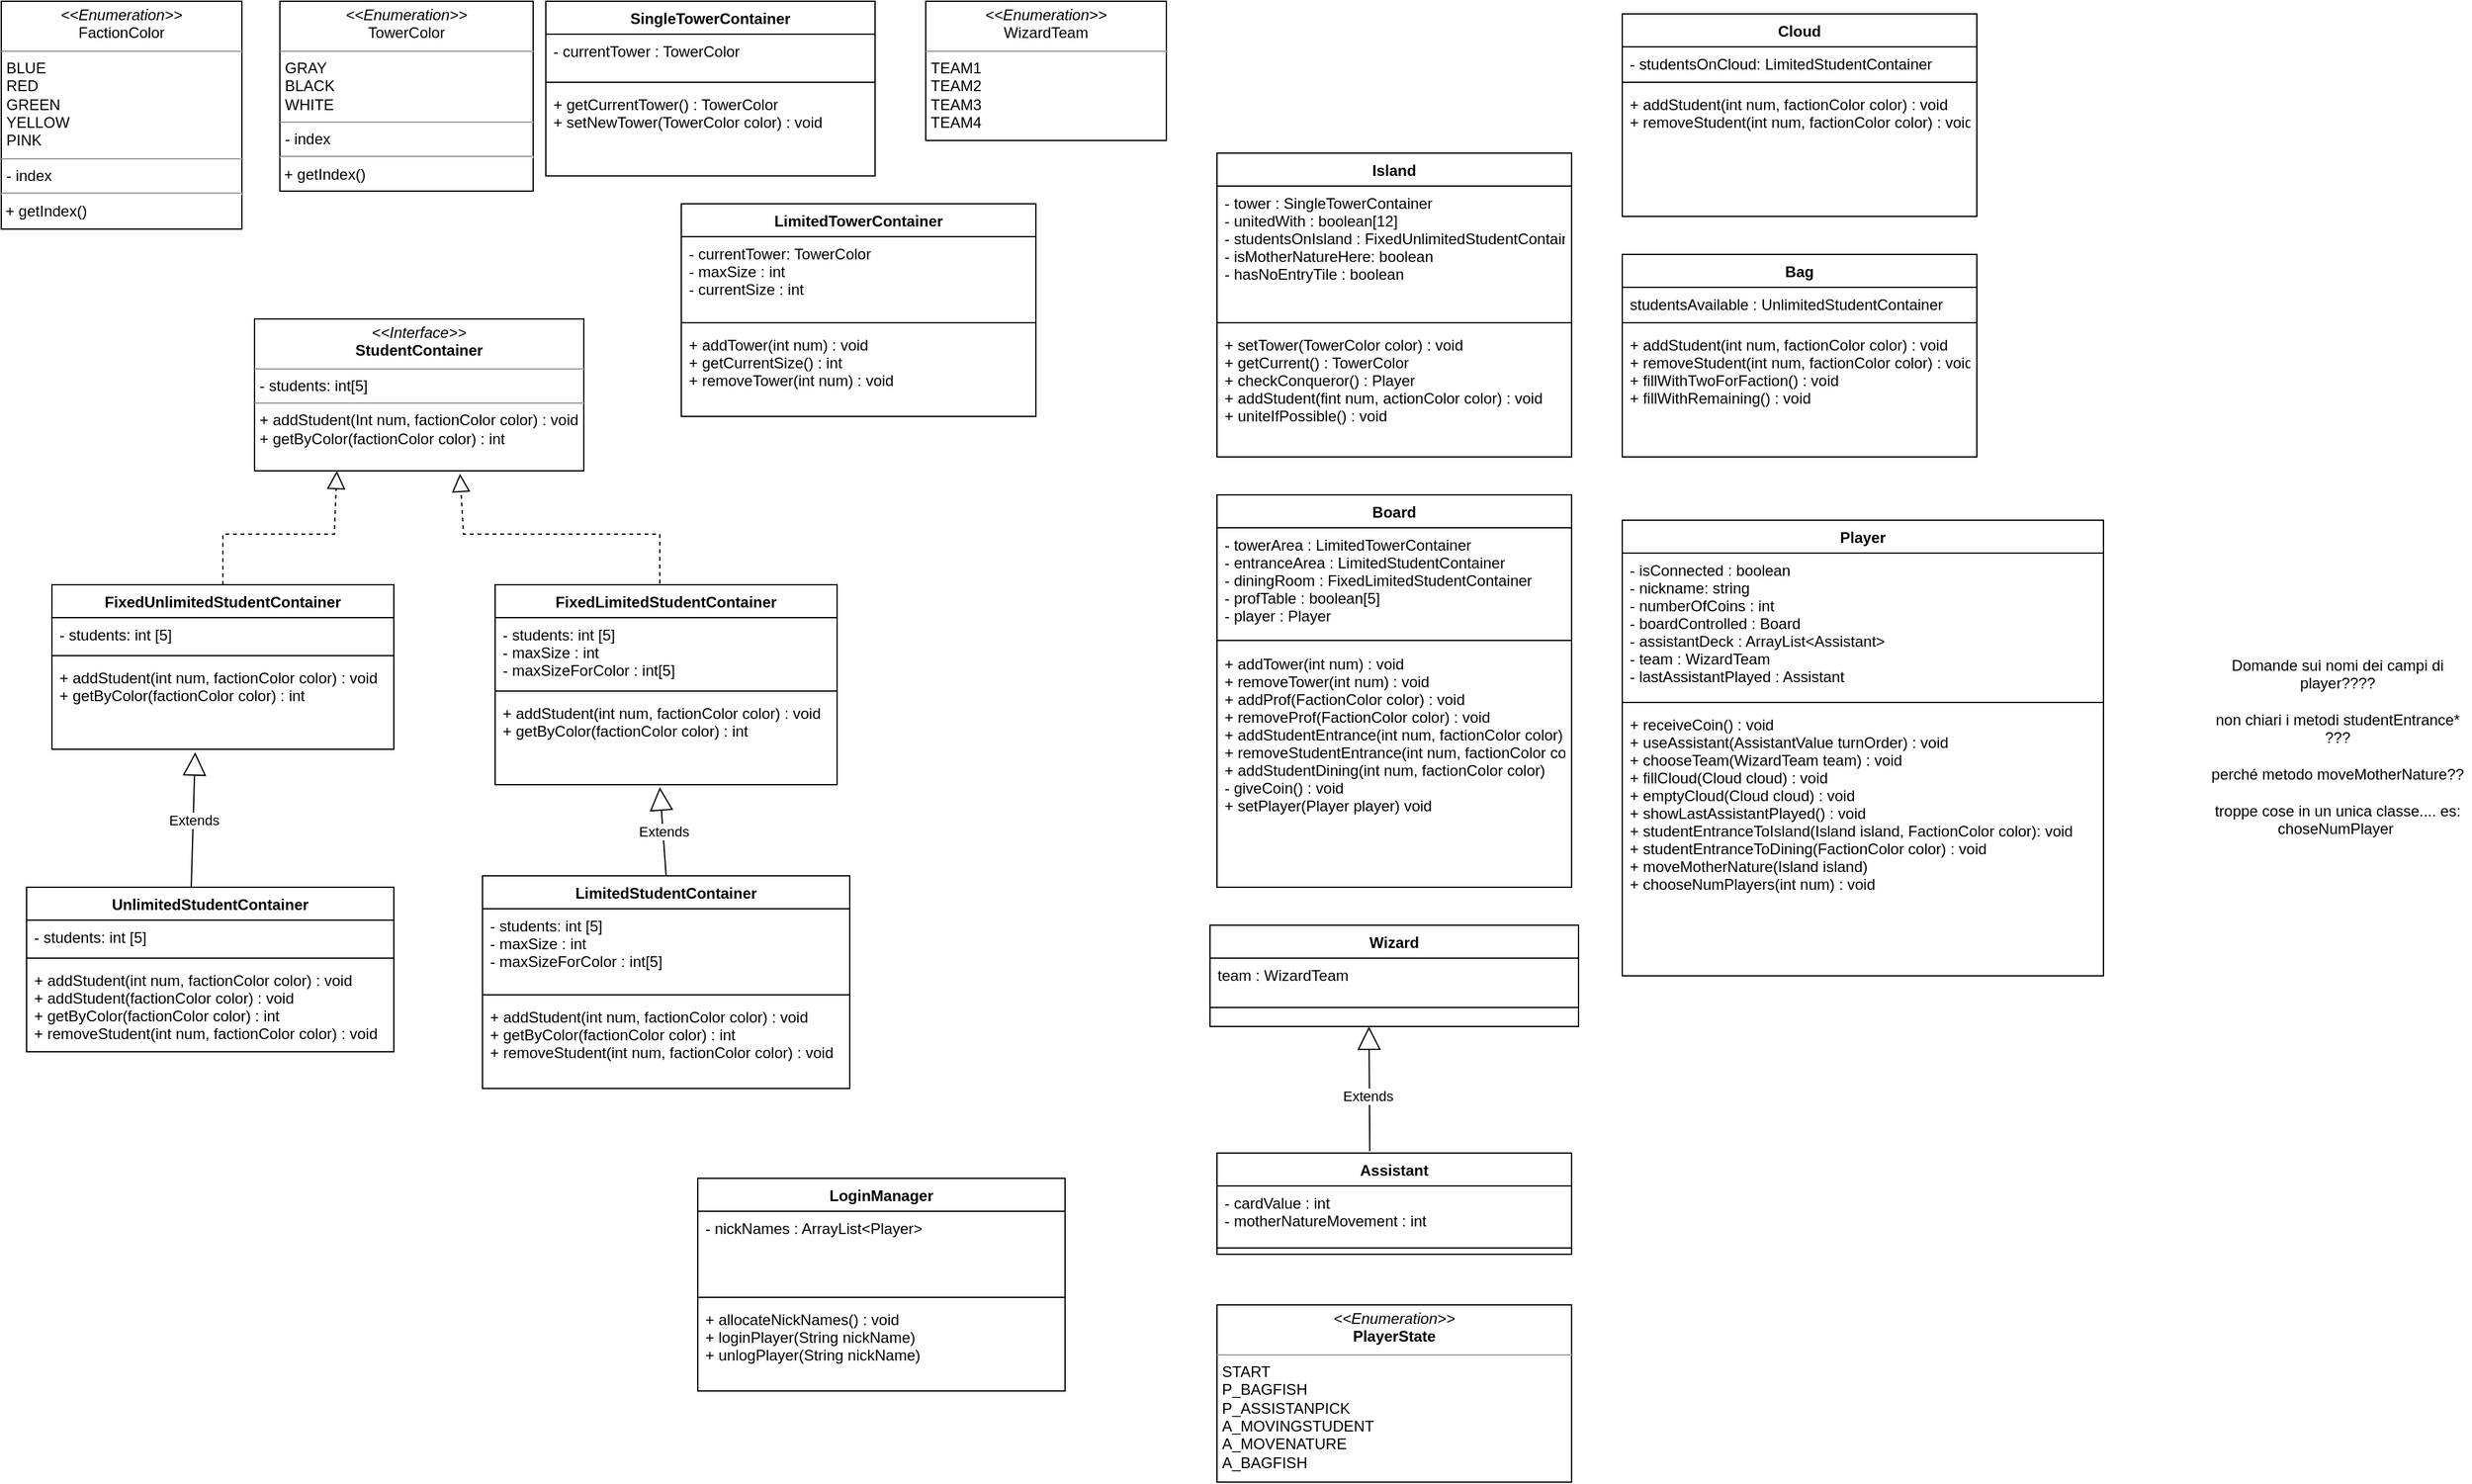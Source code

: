 <mxfile version="16.6.8" type="device"><diagram id="C5RBs43oDa-KdzZeNtuy" name="Page-1"><mxGraphModel dx="1022" dy="579" grid="1" gridSize="10" guides="1" tooltips="1" connect="1" arrows="1" fold="1" page="1" pageScale="1" pageWidth="3300" pageHeight="4681" math="0" shadow="0"><root><mxCell id="WIyWlLk6GJQsqaUBKTNV-0"/><mxCell id="WIyWlLk6GJQsqaUBKTNV-1" parent="WIyWlLk6GJQsqaUBKTNV-0"/><mxCell id="JHTZS6_N_yIrXgBFrGgW-5" value="&lt;p style=&quot;margin: 0px ; margin-top: 4px ; text-align: center&quot;&gt;&lt;i&gt;&amp;lt;&amp;lt;Enumeration&amp;gt;&amp;gt;&lt;/i&gt;&lt;br&gt;FactionColor&lt;/p&gt;&lt;hr size=&quot;1&quot;&gt;&lt;p style=&quot;margin: 0px ; margin-left: 4px&quot;&gt;BLUE&lt;/p&gt;&lt;p style=&quot;margin: 0px ; margin-left: 4px&quot;&gt;RED&lt;/p&gt;&lt;p style=&quot;margin: 0px ; margin-left: 4px&quot;&gt;GREEN&lt;/p&gt;&lt;p style=&quot;margin: 0px ; margin-left: 4px&quot;&gt;YELLOW&lt;/p&gt;&lt;p style=&quot;margin: 0px ; margin-left: 4px&quot;&gt;PINK&lt;/p&gt;&lt;hr size=&quot;1&quot;&gt;&lt;p style=&quot;margin: 0px ; margin-left: 4px&quot;&gt;- index&lt;/p&gt;&lt;hr&gt;&amp;nbsp;+ getIndex()" style="verticalAlign=top;align=left;overflow=fill;fontSize=12;fontFamily=Helvetica;html=1;container=0;" parent="WIyWlLk6GJQsqaUBKTNV-1" vertex="1"><mxGeometry x="10" y="10" width="190" height="180" as="geometry"/></mxCell><mxCell id="JHTZS6_N_yIrXgBFrGgW-10" value="&lt;p style=&quot;margin: 0px ; margin-top: 4px ; text-align: center&quot;&gt;&lt;i&gt;&amp;lt;&amp;lt;Enumeration&amp;gt;&amp;gt;&lt;/i&gt;&lt;br&gt;TowerColor&lt;/p&gt;&lt;hr size=&quot;1&quot;&gt;&lt;p style=&quot;margin: 0px ; margin-left: 4px&quot;&gt;GRAY&lt;/p&gt;&lt;p style=&quot;margin: 0px ; margin-left: 4px&quot;&gt;BLACK&lt;/p&gt;&lt;p style=&quot;margin: 0px ; margin-left: 4px&quot;&gt;WHITE&lt;/p&gt;&lt;hr size=&quot;1&quot;&gt;&lt;p style=&quot;margin: 0px ; margin-left: 4px&quot;&gt;- index&lt;/p&gt;&lt;hr&gt;&amp;nbsp;+ getIndex()" style="verticalAlign=top;align=left;overflow=fill;fontSize=12;fontFamily=Helvetica;html=1;container=0;" parent="WIyWlLk6GJQsqaUBKTNV-1" vertex="1"><mxGeometry x="230" y="10" width="200" height="150" as="geometry"/></mxCell><mxCell id="JHTZS6_N_yIrXgBFrGgW-20" value="&lt;p style=&quot;margin: 0px ; margin-top: 4px ; text-align: center&quot;&gt;&lt;i&gt;&amp;lt;&amp;lt;Interface&amp;gt;&amp;gt;&lt;/i&gt;&lt;br&gt;&lt;b&gt;StudentContainer&lt;/b&gt;&lt;/p&gt;&lt;hr size=&quot;1&quot;&gt;&lt;p style=&quot;margin: 0px ; margin-left: 4px&quot;&gt;- students: int[5]&lt;br&gt;&lt;/p&gt;&lt;hr size=&quot;1&quot;&gt;&lt;p style=&quot;margin: 0px ; margin-left: 4px&quot;&gt;+ addStudent(Int num, factionColor color) : void&lt;/p&gt;&lt;p style=&quot;margin: 0px ; margin-left: 4px&quot;&gt;+ getByColor(factionColor color) : int&lt;/p&gt;" style="verticalAlign=top;align=left;overflow=fill;fontSize=12;fontFamily=Helvetica;html=1;" parent="WIyWlLk6GJQsqaUBKTNV-1" vertex="1"><mxGeometry x="210" y="261" width="260" height="120" as="geometry"/></mxCell><mxCell id="JHTZS6_N_yIrXgBFrGgW-21" value="FixedUnlimitedStudentContainer" style="swimlane;fontStyle=1;align=center;verticalAlign=top;childLayout=stackLayout;horizontal=1;startSize=26;horizontalStack=0;resizeParent=1;resizeParentMax=0;resizeLast=0;collapsible=1;marginBottom=0;" parent="WIyWlLk6GJQsqaUBKTNV-1" vertex="1"><mxGeometry x="50" y="471" width="270" height="130" as="geometry"/></mxCell><mxCell id="JHTZS6_N_yIrXgBFrGgW-22" value="- students: int [5]" style="text;strokeColor=none;fillColor=none;align=left;verticalAlign=top;spacingLeft=4;spacingRight=4;overflow=hidden;rotatable=0;points=[[0,0.5],[1,0.5]];portConstraint=eastwest;" parent="JHTZS6_N_yIrXgBFrGgW-21" vertex="1"><mxGeometry y="26" width="270" height="26" as="geometry"/></mxCell><mxCell id="JHTZS6_N_yIrXgBFrGgW-23" value="" style="line;strokeWidth=1;fillColor=none;align=left;verticalAlign=middle;spacingTop=-1;spacingLeft=3;spacingRight=3;rotatable=0;labelPosition=right;points=[];portConstraint=eastwest;" parent="JHTZS6_N_yIrXgBFrGgW-21" vertex="1"><mxGeometry y="52" width="270" height="8" as="geometry"/></mxCell><mxCell id="JHTZS6_N_yIrXgBFrGgW-24" value="+ addStudent(int num, factionColor color) : void&#10;+ getByColor(factionColor color) : int" style="text;strokeColor=none;fillColor=none;align=left;verticalAlign=top;spacingLeft=4;spacingRight=4;overflow=hidden;rotatable=0;points=[[0,0.5],[1,0.5]];portConstraint=eastwest;" parent="JHTZS6_N_yIrXgBFrGgW-21" vertex="1"><mxGeometry y="60" width="270" height="70" as="geometry"/></mxCell><mxCell id="JHTZS6_N_yIrXgBFrGgW-28" value="" style="endArrow=block;dashed=1;endFill=0;endSize=12;html=1;rounded=0;exitX=0.5;exitY=0;exitDx=0;exitDy=0;entryX=0.25;entryY=1;entryDx=0;entryDy=0;" parent="WIyWlLk6GJQsqaUBKTNV-1" source="JHTZS6_N_yIrXgBFrGgW-21" target="JHTZS6_N_yIrXgBFrGgW-20" edge="1"><mxGeometry width="160" relative="1" as="geometry"><mxPoint x="90" y="411" as="sourcePoint"/><mxPoint x="250" y="411" as="targetPoint"/><Array as="points"><mxPoint x="185" y="431"/><mxPoint x="273" y="431"/></Array></mxGeometry></mxCell><mxCell id="JHTZS6_N_yIrXgBFrGgW-39" value="FixedLimitedStudentContainer" style="swimlane;fontStyle=1;align=center;verticalAlign=top;childLayout=stackLayout;horizontal=1;startSize=26;horizontalStack=0;resizeParent=1;resizeParentMax=0;resizeLast=0;collapsible=1;marginBottom=0;" parent="WIyWlLk6GJQsqaUBKTNV-1" vertex="1"><mxGeometry x="400" y="471" width="270" height="158" as="geometry"/></mxCell><mxCell id="JHTZS6_N_yIrXgBFrGgW-40" value="- students: int [5]&#10;- maxSize : int&#10;- maxSizeForColor : int[5]" style="text;strokeColor=none;fillColor=none;align=left;verticalAlign=top;spacingLeft=4;spacingRight=4;overflow=hidden;rotatable=0;points=[[0,0.5],[1,0.5]];portConstraint=eastwest;" parent="JHTZS6_N_yIrXgBFrGgW-39" vertex="1"><mxGeometry y="26" width="270" height="54" as="geometry"/></mxCell><mxCell id="JHTZS6_N_yIrXgBFrGgW-41" value="" style="line;strokeWidth=1;fillColor=none;align=left;verticalAlign=middle;spacingTop=-1;spacingLeft=3;spacingRight=3;rotatable=0;labelPosition=right;points=[];portConstraint=eastwest;" parent="JHTZS6_N_yIrXgBFrGgW-39" vertex="1"><mxGeometry y="80" width="270" height="8" as="geometry"/></mxCell><mxCell id="JHTZS6_N_yIrXgBFrGgW-42" value="+ addStudent(int num, factionColor color) : void&#10;+ getByColor(factionColor color) : int" style="text;strokeColor=none;fillColor=none;align=left;verticalAlign=top;spacingLeft=4;spacingRight=4;overflow=hidden;rotatable=0;points=[[0,0.5],[1,0.5]];portConstraint=eastwest;" parent="JHTZS6_N_yIrXgBFrGgW-39" vertex="1"><mxGeometry y="88" width="270" height="70" as="geometry"/></mxCell><mxCell id="JHTZS6_N_yIrXgBFrGgW-44" value="LimitedStudentContainer" style="swimlane;fontStyle=1;align=center;verticalAlign=top;childLayout=stackLayout;horizontal=1;startSize=26;horizontalStack=0;resizeParent=1;resizeParentMax=0;resizeLast=0;collapsible=1;marginBottom=0;" parent="WIyWlLk6GJQsqaUBKTNV-1" vertex="1"><mxGeometry x="390" y="701" width="290" height="168" as="geometry"/></mxCell><mxCell id="JHTZS6_N_yIrXgBFrGgW-45" value="- students: int [5]&#10;- maxSize : int&#10;- maxSizeForColor : int[5]" style="text;strokeColor=none;fillColor=none;align=left;verticalAlign=top;spacingLeft=4;spacingRight=4;overflow=hidden;rotatable=0;points=[[0,0.5],[1,0.5]];portConstraint=eastwest;" parent="JHTZS6_N_yIrXgBFrGgW-44" vertex="1"><mxGeometry y="26" width="290" height="64" as="geometry"/></mxCell><mxCell id="JHTZS6_N_yIrXgBFrGgW-46" value="" style="line;strokeWidth=1;fillColor=none;align=left;verticalAlign=middle;spacingTop=-1;spacingLeft=3;spacingRight=3;rotatable=0;labelPosition=right;points=[];portConstraint=eastwest;" parent="JHTZS6_N_yIrXgBFrGgW-44" vertex="1"><mxGeometry y="90" width="290" height="8" as="geometry"/></mxCell><mxCell id="JHTZS6_N_yIrXgBFrGgW-47" value="+ addStudent(int num, factionColor color) : void&#10;+ getByColor(factionColor color) : int&#10;+ removeStudent(int num, factionColor color) : void" style="text;strokeColor=none;fillColor=none;align=left;verticalAlign=top;spacingLeft=4;spacingRight=4;overflow=hidden;rotatable=0;points=[[0,0.5],[1,0.5]];portConstraint=eastwest;" parent="JHTZS6_N_yIrXgBFrGgW-44" vertex="1"><mxGeometry y="98" width="290" height="70" as="geometry"/></mxCell><mxCell id="JHTZS6_N_yIrXgBFrGgW-48" value="" style="endArrow=block;dashed=1;endFill=0;endSize=12;html=1;rounded=0;jumpSize=8;entryX=0.624;entryY=1.019;entryDx=0;entryDy=0;entryPerimeter=0;" parent="WIyWlLk6GJQsqaUBKTNV-1" target="JHTZS6_N_yIrXgBFrGgW-20" edge="1"><mxGeometry width="160" relative="1" as="geometry"><mxPoint x="530" y="470" as="sourcePoint"/><mxPoint x="640" y="421" as="targetPoint"/><Array as="points"><mxPoint x="530" y="431"/><mxPoint x="375" y="431"/></Array></mxGeometry></mxCell><mxCell id="JHTZS6_N_yIrXgBFrGgW-50" value="Extends" style="endArrow=block;endSize=16;endFill=0;html=1;rounded=0;jumpSize=8;exitX=0.5;exitY=0;exitDx=0;exitDy=0;" parent="WIyWlLk6GJQsqaUBKTNV-1" source="JHTZS6_N_yIrXgBFrGgW-44" edge="1"><mxGeometry width="160" relative="1" as="geometry"><mxPoint x="520" y="661" as="sourcePoint"/><mxPoint x="530" y="631" as="targetPoint"/></mxGeometry></mxCell><mxCell id="JHTZS6_N_yIrXgBFrGgW-74" value="LimitedTowerContainer" style="swimlane;fontStyle=1;align=center;verticalAlign=top;childLayout=stackLayout;horizontal=1;startSize=26;horizontalStack=0;resizeParent=1;resizeParentMax=0;resizeLast=0;collapsible=1;marginBottom=0;" parent="WIyWlLk6GJQsqaUBKTNV-1" vertex="1"><mxGeometry x="547" y="170" width="280" height="168" as="geometry"/></mxCell><mxCell id="JHTZS6_N_yIrXgBFrGgW-75" value="- currentTower: TowerColor&#10;- maxSize : int&#10;- currentSize : int" style="text;strokeColor=none;fillColor=none;align=left;verticalAlign=top;spacingLeft=4;spacingRight=4;overflow=hidden;rotatable=0;points=[[0,0.5],[1,0.5]];portConstraint=eastwest;" parent="JHTZS6_N_yIrXgBFrGgW-74" vertex="1"><mxGeometry y="26" width="280" height="64" as="geometry"/></mxCell><mxCell id="JHTZS6_N_yIrXgBFrGgW-76" value="" style="line;strokeWidth=1;fillColor=none;align=left;verticalAlign=middle;spacingTop=-1;spacingLeft=3;spacingRight=3;rotatable=0;labelPosition=right;points=[];portConstraint=eastwest;" parent="JHTZS6_N_yIrXgBFrGgW-74" vertex="1"><mxGeometry y="90" width="280" height="8" as="geometry"/></mxCell><mxCell id="JHTZS6_N_yIrXgBFrGgW-77" value="+ addTower(int num) : void&#10;+ getCurrentSize() : int&#10;+ removeTower(int num) : void" style="text;strokeColor=none;fillColor=none;align=left;verticalAlign=top;spacingLeft=4;spacingRight=4;overflow=hidden;rotatable=0;points=[[0,0.5],[1,0.5]];portConstraint=eastwest;" parent="JHTZS6_N_yIrXgBFrGgW-74" vertex="1"><mxGeometry y="98" width="280" height="70" as="geometry"/></mxCell><mxCell id="JHTZS6_N_yIrXgBFrGgW-79" value="SingleTowerContainer" style="swimlane;fontStyle=1;align=center;verticalAlign=top;childLayout=stackLayout;horizontal=1;startSize=26;horizontalStack=0;resizeParent=1;resizeParentMax=0;resizeLast=0;collapsible=1;marginBottom=0;" parent="WIyWlLk6GJQsqaUBKTNV-1" vertex="1"><mxGeometry x="440" y="10" width="260" height="138" as="geometry"><mxRectangle x="880" y="480" width="160" height="26" as="alternateBounds"/></mxGeometry></mxCell><mxCell id="JHTZS6_N_yIrXgBFrGgW-80" value="- currentTower : TowerColor" style="text;strokeColor=none;fillColor=none;align=left;verticalAlign=top;spacingLeft=4;spacingRight=4;overflow=hidden;rotatable=0;points=[[0,0.5],[1,0.5]];portConstraint=eastwest;" parent="JHTZS6_N_yIrXgBFrGgW-79" vertex="1"><mxGeometry y="26" width="260" height="34" as="geometry"/></mxCell><mxCell id="JHTZS6_N_yIrXgBFrGgW-81" value="" style="line;strokeWidth=1;fillColor=none;align=left;verticalAlign=middle;spacingTop=-1;spacingLeft=3;spacingRight=3;rotatable=0;labelPosition=right;points=[];portConstraint=eastwest;" parent="JHTZS6_N_yIrXgBFrGgW-79" vertex="1"><mxGeometry y="60" width="260" height="8" as="geometry"/></mxCell><mxCell id="JHTZS6_N_yIrXgBFrGgW-82" value="+ getCurrentTower() : TowerColor&#10;+ setNewTower(TowerColor color) : void" style="text;strokeColor=none;fillColor=none;align=left;verticalAlign=top;spacingLeft=4;spacingRight=4;overflow=hidden;rotatable=0;points=[[0,0.5],[1,0.5]];portConstraint=eastwest;" parent="JHTZS6_N_yIrXgBFrGgW-79" vertex="1"><mxGeometry y="68" width="260" height="70" as="geometry"/></mxCell><mxCell id="LOnpcXlaZd77RU1USnOD-0" value="Island" style="swimlane;fontStyle=1;align=center;verticalAlign=top;childLayout=stackLayout;horizontal=1;startSize=26;horizontalStack=0;resizeParent=1;resizeParentMax=0;resizeLast=0;collapsible=1;marginBottom=0;" parent="WIyWlLk6GJQsqaUBKTNV-1" vertex="1"><mxGeometry x="970" y="130" width="280" height="240" as="geometry"/></mxCell><mxCell id="LOnpcXlaZd77RU1USnOD-1" value="- tower : SingleTowerContainer&#10;- unitedWith : boolean[12]&#10;- studentsOnIsland : FixedUnlimitedStudentContainer&#10;- isMotherNatureHere: boolean&#10;- hasNoEntryTile : boolean&#10;" style="text;strokeColor=none;fillColor=none;align=left;verticalAlign=top;spacingLeft=4;spacingRight=4;overflow=hidden;rotatable=0;points=[[0,0.5],[1,0.5]];portConstraint=eastwest;" parent="LOnpcXlaZd77RU1USnOD-0" vertex="1"><mxGeometry y="26" width="280" height="104" as="geometry"/></mxCell><mxCell id="LOnpcXlaZd77RU1USnOD-2" value="" style="line;strokeWidth=1;fillColor=none;align=left;verticalAlign=middle;spacingTop=-1;spacingLeft=3;spacingRight=3;rotatable=0;labelPosition=right;points=[];portConstraint=eastwest;" parent="LOnpcXlaZd77RU1USnOD-0" vertex="1"><mxGeometry y="130" width="280" height="8" as="geometry"/></mxCell><mxCell id="LOnpcXlaZd77RU1USnOD-3" value="+ setTower(TowerColor color) : void&#10;+ getCurrent() : TowerColor&#10;+ checkConqueror() : Player&#10;+ addStudent(fint num, actionColor color) : void&#10;+ uniteIfPossible() : void" style="text;strokeColor=none;fillColor=none;align=left;verticalAlign=top;spacingLeft=4;spacingRight=4;overflow=hidden;rotatable=0;points=[[0,0.5],[1,0.5]];portConstraint=eastwest;" parent="LOnpcXlaZd77RU1USnOD-0" vertex="1"><mxGeometry y="138" width="280" height="102" as="geometry"/></mxCell><mxCell id="LOnpcXlaZd77RU1USnOD-8" value="Cloud" style="swimlane;fontStyle=1;align=center;verticalAlign=top;childLayout=stackLayout;horizontal=1;startSize=26;horizontalStack=0;resizeParent=1;resizeParentMax=0;resizeLast=0;collapsible=1;marginBottom=0;" parent="WIyWlLk6GJQsqaUBKTNV-1" vertex="1"><mxGeometry x="1290" y="20" width="280" height="160" as="geometry"/></mxCell><mxCell id="LOnpcXlaZd77RU1USnOD-9" value="- studentsOnCloud: LimitedStudentContainer" style="text;strokeColor=none;fillColor=none;align=left;verticalAlign=top;spacingLeft=4;spacingRight=4;overflow=hidden;rotatable=0;points=[[0,0.5],[1,0.5]];portConstraint=eastwest;" parent="LOnpcXlaZd77RU1USnOD-8" vertex="1"><mxGeometry y="26" width="280" height="24" as="geometry"/></mxCell><mxCell id="LOnpcXlaZd77RU1USnOD-10" value="" style="line;strokeWidth=1;fillColor=none;align=left;verticalAlign=middle;spacingTop=-1;spacingLeft=3;spacingRight=3;rotatable=0;labelPosition=right;points=[];portConstraint=eastwest;" parent="LOnpcXlaZd77RU1USnOD-8" vertex="1"><mxGeometry y="50" width="280" height="8" as="geometry"/></mxCell><mxCell id="LOnpcXlaZd77RU1USnOD-11" value="+ addStudent(int num, factionColor color) : void&#10;+ removeStudent(int num, factionColor color) : void" style="text;strokeColor=none;fillColor=none;align=left;verticalAlign=top;spacingLeft=4;spacingRight=4;overflow=hidden;rotatable=0;points=[[0,0.5],[1,0.5]];portConstraint=eastwest;" parent="LOnpcXlaZd77RU1USnOD-8" vertex="1"><mxGeometry y="58" width="280" height="102" as="geometry"/></mxCell><mxCell id="Xi5C9RziaRRWX6cZeXyl-0" value="Board" style="swimlane;fontStyle=1;align=center;verticalAlign=top;childLayout=stackLayout;horizontal=1;startSize=26;horizontalStack=0;resizeParent=1;resizeParentMax=0;resizeLast=0;collapsible=1;marginBottom=0;" parent="WIyWlLk6GJQsqaUBKTNV-1" vertex="1"><mxGeometry x="970" y="400" width="280" height="310" as="geometry"/></mxCell><mxCell id="Xi5C9RziaRRWX6cZeXyl-1" value="- towerArea : LimitedTowerContainer&#10;- entranceArea : LimitedStudentContainer&#10;- diningRoom : FixedLimitedStudentContainer&#10;- profTable : boolean[5]&#10;- player : Player&#10;" style="text;strokeColor=none;fillColor=none;align=left;verticalAlign=top;spacingLeft=4;spacingRight=4;overflow=hidden;rotatable=0;points=[[0,0.5],[1,0.5]];portConstraint=eastwest;" parent="Xi5C9RziaRRWX6cZeXyl-0" vertex="1"><mxGeometry y="26" width="280" height="84" as="geometry"/></mxCell><mxCell id="Xi5C9RziaRRWX6cZeXyl-2" value="" style="line;strokeWidth=1;fillColor=none;align=left;verticalAlign=middle;spacingTop=-1;spacingLeft=3;spacingRight=3;rotatable=0;labelPosition=right;points=[];portConstraint=eastwest;" parent="Xi5C9RziaRRWX6cZeXyl-0" vertex="1"><mxGeometry y="110" width="280" height="10" as="geometry"/></mxCell><mxCell id="Xi5C9RziaRRWX6cZeXyl-3" value="+ addTower(int num) : void&#10;+ removeTower(int num) : void&#10;+ addProf(FactionColor color) : void&#10;+ removeProf(FactionColor color) : void&#10;+ addStudentEntrance(int num, factionColor color)&#10;+ removeStudentEntrance(int num, factionColor color)&#10;+ addStudentDining(int num, factionColor color)&#10;- giveCoin() : void&#10;+ setPlayer(Player player) void&#10;&#10;&#10;" style="text;strokeColor=none;fillColor=none;align=left;verticalAlign=top;spacingLeft=4;spacingRight=4;overflow=hidden;rotatable=0;points=[[0,0.5],[1,0.5]];portConstraint=eastwest;" parent="Xi5C9RziaRRWX6cZeXyl-0" vertex="1"><mxGeometry y="120" width="280" height="190" as="geometry"/></mxCell><mxCell id="Xi5C9RziaRRWX6cZeXyl-4" value="Bag" style="swimlane;fontStyle=1;align=center;verticalAlign=top;childLayout=stackLayout;horizontal=1;startSize=26;horizontalStack=0;resizeParent=1;resizeParentMax=0;resizeLast=0;collapsible=1;marginBottom=0;" parent="WIyWlLk6GJQsqaUBKTNV-1" vertex="1"><mxGeometry x="1290" y="210" width="280" height="160" as="geometry"/></mxCell><mxCell id="Xi5C9RziaRRWX6cZeXyl-5" value="studentsAvailable : UnlimitedStudentContainer" style="text;strokeColor=none;fillColor=none;align=left;verticalAlign=top;spacingLeft=4;spacingRight=4;overflow=hidden;rotatable=0;points=[[0,0.5],[1,0.5]];portConstraint=eastwest;" parent="Xi5C9RziaRRWX6cZeXyl-4" vertex="1"><mxGeometry y="26" width="280" height="24" as="geometry"/></mxCell><mxCell id="Xi5C9RziaRRWX6cZeXyl-6" value="" style="line;strokeWidth=1;fillColor=none;align=left;verticalAlign=middle;spacingTop=-1;spacingLeft=3;spacingRight=3;rotatable=0;labelPosition=right;points=[];portConstraint=eastwest;" parent="Xi5C9RziaRRWX6cZeXyl-4" vertex="1"><mxGeometry y="50" width="280" height="8" as="geometry"/></mxCell><mxCell id="Xi5C9RziaRRWX6cZeXyl-7" value="+ addStudent(int num, factionColor color) : void&#10;+ removeStudent(int num, factionColor color) : void&#10;+ fillWithTwoForFaction() : void&#10;+ fillWithRemaining() : void" style="text;strokeColor=none;fillColor=none;align=left;verticalAlign=top;spacingLeft=4;spacingRight=4;overflow=hidden;rotatable=0;points=[[0,0.5],[1,0.5]];portConstraint=eastwest;" parent="Xi5C9RziaRRWX6cZeXyl-4" vertex="1"><mxGeometry y="58" width="280" height="102" as="geometry"/></mxCell><mxCell id="aOxIDlDlcEb3UoXfSoqI-0" value="UnlimitedStudentContainer" style="swimlane;fontStyle=1;align=center;verticalAlign=top;childLayout=stackLayout;horizontal=1;startSize=26;horizontalStack=0;resizeParent=1;resizeParentMax=0;resizeLast=0;collapsible=1;marginBottom=0;" parent="WIyWlLk6GJQsqaUBKTNV-1" vertex="1"><mxGeometry x="30" y="710" width="290" height="130" as="geometry"/></mxCell><mxCell id="aOxIDlDlcEb3UoXfSoqI-1" value="- students: int [5]" style="text;strokeColor=none;fillColor=none;align=left;verticalAlign=top;spacingLeft=4;spacingRight=4;overflow=hidden;rotatable=0;points=[[0,0.5],[1,0.5]];portConstraint=eastwest;" parent="aOxIDlDlcEb3UoXfSoqI-0" vertex="1"><mxGeometry y="26" width="290" height="26" as="geometry"/></mxCell><mxCell id="aOxIDlDlcEb3UoXfSoqI-2" value="" style="line;strokeWidth=1;fillColor=none;align=left;verticalAlign=middle;spacingTop=-1;spacingLeft=3;spacingRight=3;rotatable=0;labelPosition=right;points=[];portConstraint=eastwest;" parent="aOxIDlDlcEb3UoXfSoqI-0" vertex="1"><mxGeometry y="52" width="290" height="8" as="geometry"/></mxCell><mxCell id="aOxIDlDlcEb3UoXfSoqI-3" value="+ addStudent(int num, factionColor color) : void&#10;+ addStudent(factionColor color) : void&#10;+ getByColor(factionColor color) : int&#10;+ removeStudent(int num, factionColor color) : void" style="text;strokeColor=none;fillColor=none;align=left;verticalAlign=top;spacingLeft=4;spacingRight=4;overflow=hidden;rotatable=0;points=[[0,0.5],[1,0.5]];portConstraint=eastwest;" parent="aOxIDlDlcEb3UoXfSoqI-0" vertex="1"><mxGeometry y="60" width="290" height="70" as="geometry"/></mxCell><mxCell id="aOxIDlDlcEb3UoXfSoqI-4" value="Extends" style="endArrow=block;endSize=16;endFill=0;html=1;rounded=0;jumpSize=8;exitX=0.5;exitY=0;exitDx=0;exitDy=0;entryX=0.419;entryY=1.033;entryDx=0;entryDy=0;entryPerimeter=0;" parent="WIyWlLk6GJQsqaUBKTNV-1" target="JHTZS6_N_yIrXgBFrGgW-24" edge="1"><mxGeometry width="160" relative="1" as="geometry"><mxPoint x="160" y="710" as="sourcePoint"/><mxPoint x="160" y="610" as="targetPoint"/></mxGeometry></mxCell><mxCell id="NRBb3i9HUirsbgSVokwG-12" style="edgeStyle=orthogonalEdgeStyle;rounded=0;orthogonalLoop=1;jettySize=auto;html=1;exitX=0;exitY=1;exitDx=0;exitDy=0;" parent="WIyWlLk6GJQsqaUBKTNV-1" source="NRBb3i9HUirsbgSVokwG-1" edge="1"><mxGeometry relative="1" as="geometry"><mxPoint x="964.5" y="820" as="targetPoint"/></mxGeometry></mxCell><mxCell id="NRBb3i9HUirsbgSVokwG-1" value="Wizard" style="swimlane;fontStyle=1;align=center;verticalAlign=top;childLayout=stackLayout;horizontal=1;startSize=26;horizontalStack=0;resizeParent=1;resizeParentMax=0;resizeLast=0;collapsible=1;marginBottom=0;" parent="WIyWlLk6GJQsqaUBKTNV-1" vertex="1"><mxGeometry x="964.5" y="740" width="291" height="80" as="geometry"/></mxCell><mxCell id="NRBb3i9HUirsbgSVokwG-2" value="team : WizardTeam" style="text;strokeColor=none;fillColor=none;align=left;verticalAlign=top;spacingLeft=4;spacingRight=4;overflow=hidden;rotatable=0;points=[[0,0.5],[1,0.5]];portConstraint=eastwest;" parent="NRBb3i9HUirsbgSVokwG-1" vertex="1"><mxGeometry y="26" width="291" height="24" as="geometry"/></mxCell><mxCell id="NRBb3i9HUirsbgSVokwG-3" value="" style="line;strokeWidth=1;fillColor=none;align=left;verticalAlign=middle;spacingTop=-1;spacingLeft=3;spacingRight=3;rotatable=0;labelPosition=right;points=[];portConstraint=eastwest;" parent="NRBb3i9HUirsbgSVokwG-1" vertex="1"><mxGeometry y="50" width="291" height="30" as="geometry"/></mxCell><mxCell id="NRBb3i9HUirsbgSVokwG-6" value="Assistant" style="swimlane;fontStyle=1;align=center;verticalAlign=top;childLayout=stackLayout;horizontal=1;startSize=26;horizontalStack=0;resizeParent=1;resizeParentMax=0;resizeLast=0;collapsible=1;marginBottom=0;" parent="WIyWlLk6GJQsqaUBKTNV-1" vertex="1"><mxGeometry x="970" y="920" width="280" height="80" as="geometry"/></mxCell><mxCell id="NRBb3i9HUirsbgSVokwG-7" value="- cardValue : int&#10;- motherNatureMovement : int" style="text;strokeColor=none;fillColor=none;align=left;verticalAlign=top;spacingLeft=4;spacingRight=4;overflow=hidden;rotatable=0;points=[[0,0.5],[1,0.5]];portConstraint=eastwest;" parent="NRBb3i9HUirsbgSVokwG-6" vertex="1"><mxGeometry y="26" width="280" height="44" as="geometry"/></mxCell><mxCell id="NRBb3i9HUirsbgSVokwG-8" value="" style="line;strokeWidth=1;fillColor=none;align=left;verticalAlign=middle;spacingTop=-1;spacingLeft=3;spacingRight=3;rotatable=0;labelPosition=right;points=[];portConstraint=eastwest;" parent="NRBb3i9HUirsbgSVokwG-6" vertex="1"><mxGeometry y="70" width="280" height="10" as="geometry"/></mxCell><mxCell id="NRBb3i9HUirsbgSVokwG-11" value="&lt;p style=&quot;margin: 0px ; margin-top: 4px ; text-align: center&quot;&gt;&lt;i&gt;&amp;lt;&amp;lt;Enumeration&amp;gt;&amp;gt;&lt;/i&gt;&lt;br&gt;WizardTeam&lt;/p&gt;&lt;hr size=&quot;1&quot;&gt;&lt;p style=&quot;margin: 0px ; margin-left: 4px&quot;&gt;TEAM1&lt;/p&gt;&lt;p style=&quot;margin: 0px ; margin-left: 4px&quot;&gt;TEAM2&lt;/p&gt;&lt;p style=&quot;margin: 0px ; margin-left: 4px&quot;&gt;TEAM3&lt;/p&gt;&lt;p style=&quot;margin: 0px ; margin-left: 4px&quot;&gt;TEAM4&lt;/p&gt;&lt;p style=&quot;margin: 0px ; margin-left: 4px&quot;&gt;&lt;/p&gt;" style="verticalAlign=top;align=left;overflow=fill;fontSize=12;fontFamily=Helvetica;html=1;container=0;" parent="WIyWlLk6GJQsqaUBKTNV-1" vertex="1"><mxGeometry x="740" y="10" width="190" height="110" as="geometry"/></mxCell><mxCell id="NRBb3i9HUirsbgSVokwG-17" value="Extends" style="endArrow=block;endSize=16;endFill=0;html=1;rounded=0;jumpSize=8;exitX=0.538;exitY=-0.017;exitDx=0;exitDy=0;exitPerimeter=0;" parent="WIyWlLk6GJQsqaUBKTNV-1" edge="1"><mxGeometry x="-0.118" y="1" width="160" relative="1" as="geometry"><mxPoint x="1090.64" y="918.64" as="sourcePoint"/><mxPoint x="1090" y="820" as="targetPoint"/><Array as="points"/><mxPoint as="offset"/></mxGeometry></mxCell><mxCell id="NRBb3i9HUirsbgSVokwG-18" value="Player" style="swimlane;fontStyle=1;align=center;verticalAlign=top;childLayout=stackLayout;horizontal=1;startSize=26;horizontalStack=0;resizeParent=1;resizeParentMax=0;resizeLast=0;collapsible=1;marginBottom=0;" parent="WIyWlLk6GJQsqaUBKTNV-1" vertex="1"><mxGeometry x="1290" y="420" width="380" height="360" as="geometry"/></mxCell><mxCell id="NRBb3i9HUirsbgSVokwG-19" value="- isConnected : boolean&#10;- nickname: string&#10;- numberOfCoins : int&#10;- boardControlled : Board&#10;- assistantDeck : ArrayList&lt;Assistant&gt;&#10;- team : WizardTeam&#10;- lastAssistantPlayed : Assistant" style="text;strokeColor=none;fillColor=none;align=left;verticalAlign=top;spacingLeft=4;spacingRight=4;overflow=hidden;rotatable=0;points=[[0,0.5],[1,0.5]];portConstraint=eastwest;" parent="NRBb3i9HUirsbgSVokwG-18" vertex="1"><mxGeometry y="26" width="380" height="114" as="geometry"/></mxCell><mxCell id="NRBb3i9HUirsbgSVokwG-20" value="" style="line;strokeWidth=1;fillColor=none;align=left;verticalAlign=middle;spacingTop=-1;spacingLeft=3;spacingRight=3;rotatable=0;labelPosition=right;points=[];portConstraint=eastwest;" parent="NRBb3i9HUirsbgSVokwG-18" vertex="1"><mxGeometry y="140" width="380" height="8" as="geometry"/></mxCell><mxCell id="NRBb3i9HUirsbgSVokwG-21" value="+ receiveCoin() : void&#10;+ useAssistant(AssistantValue turnOrder) : void&#10;+ chooseTeam(WizardTeam team) : void&#10;+ fillCloud(Cloud cloud) : void&#10;+ emptyCloud(Cloud cloud) : void&#10;+ showLastAssistantPlayed() : void&#10;+ studentEntranceToIsland(Island island, FactionColor color): void&#10;+ studentEntranceToDining(FactionColor color) : void&#10;+ moveMotherNature(Island island)&#10;+ chooseNumPlayers(int num) : void&#10;&#10;&#10;&#10;" style="text;strokeColor=none;fillColor=none;align=left;verticalAlign=top;spacingLeft=4;spacingRight=4;overflow=hidden;rotatable=0;points=[[0,0.5],[1,0.5]];portConstraint=eastwest;" parent="NRBb3i9HUirsbgSVokwG-18" vertex="1"><mxGeometry y="148" width="380" height="212" as="geometry"/></mxCell><mxCell id="gA9nTKS-MQGVsr89fJP3-0" value="LoginManager" style="swimlane;fontStyle=1;align=center;verticalAlign=top;childLayout=stackLayout;horizontal=1;startSize=26;horizontalStack=0;resizeParent=1;resizeParentMax=0;resizeLast=0;collapsible=1;marginBottom=0;" parent="WIyWlLk6GJQsqaUBKTNV-1" vertex="1"><mxGeometry x="560" y="940" width="290" height="168" as="geometry"/></mxCell><mxCell id="gA9nTKS-MQGVsr89fJP3-1" value="- nickNames : ArrayList&lt;Player&gt;" style="text;strokeColor=none;fillColor=none;align=left;verticalAlign=top;spacingLeft=4;spacingRight=4;overflow=hidden;rotatable=0;points=[[0,0.5],[1,0.5]];portConstraint=eastwest;" parent="gA9nTKS-MQGVsr89fJP3-0" vertex="1"><mxGeometry y="26" width="290" height="64" as="geometry"/></mxCell><mxCell id="gA9nTKS-MQGVsr89fJP3-2" value="" style="line;strokeWidth=1;fillColor=none;align=left;verticalAlign=middle;spacingTop=-1;spacingLeft=3;spacingRight=3;rotatable=0;labelPosition=right;points=[];portConstraint=eastwest;" parent="gA9nTKS-MQGVsr89fJP3-0" vertex="1"><mxGeometry y="90" width="290" height="8" as="geometry"/></mxCell><mxCell id="gA9nTKS-MQGVsr89fJP3-3" value="+ allocateNickNames() : void&#10;+ loginPlayer(String nickName)&#10;+ unlogPlayer(String nickName)" style="text;strokeColor=none;fillColor=none;align=left;verticalAlign=top;spacingLeft=4;spacingRight=4;overflow=hidden;rotatable=0;points=[[0,0.5],[1,0.5]];portConstraint=eastwest;" parent="gA9nTKS-MQGVsr89fJP3-0" vertex="1"><mxGeometry y="98" width="290" height="70" as="geometry"/></mxCell><mxCell id="gwmdF8PQH-g3KjYA-Zjs-4" value="Domande sui nomi dei campi di player????&lt;br&gt;&lt;br&gt;non chiari i metodi studentEntrance* ???&lt;br&gt;&lt;br&gt;perché metodo moveMotherNature??&lt;br&gt;&lt;br&gt;troppe cose in un unica classe.... es: choseNumPlayer&amp;nbsp;" style="text;html=1;strokeColor=none;fillColor=none;align=center;verticalAlign=middle;whiteSpace=wrap;rounded=0;" parent="WIyWlLk6GJQsqaUBKTNV-1" vertex="1"><mxGeometry x="1750" y="488" width="210" height="222" as="geometry"/></mxCell><mxCell id="2s6CcxDBW-uvZBFXu0xb-12" value="&lt;p style=&quot;margin: 0px ; margin-top: 4px ; text-align: center&quot;&gt;&lt;i&gt;&amp;lt;&amp;lt;Enumeration&amp;gt;&amp;gt;&lt;/i&gt;&lt;br&gt;&lt;b&gt;PlayerState&lt;/b&gt;&lt;/p&gt;&lt;hr size=&quot;1&quot;&gt;&lt;p style=&quot;margin: 0px ; margin-left: 4px&quot;&gt;START&lt;/p&gt;&lt;p style=&quot;margin: 0px ; margin-left: 4px&quot;&gt;P_BAGFISH&lt;/p&gt;&lt;p style=&quot;margin: 0px ; margin-left: 4px&quot;&gt;P_ASSISTANPICK&lt;/p&gt;&lt;p style=&quot;margin: 0px ; margin-left: 4px&quot;&gt;A_MOVINGSTUDENT&lt;/p&gt;&lt;p style=&quot;margin: 0px ; margin-left: 4px&quot;&gt;A_MOVENATURE&lt;/p&gt;&lt;p style=&quot;margin: 0px ; margin-left: 4px&quot;&gt;A_BAGFISH&lt;/p&gt;&lt;p style=&quot;margin: 0px ; margin-left: 4px&quot;&gt;&lt;br&gt;&lt;/p&gt;&lt;p style=&quot;margin: 0px ; margin-left: 4px&quot;&gt;&lt;br&gt;&lt;/p&gt;" style="verticalAlign=top;align=left;overflow=fill;fontSize=12;fontFamily=Helvetica;html=1;" parent="WIyWlLk6GJQsqaUBKTNV-1" vertex="1"><mxGeometry x="970" y="1040" width="280" height="140" as="geometry"/></mxCell></root></mxGraphModel></diagram></mxfile>
